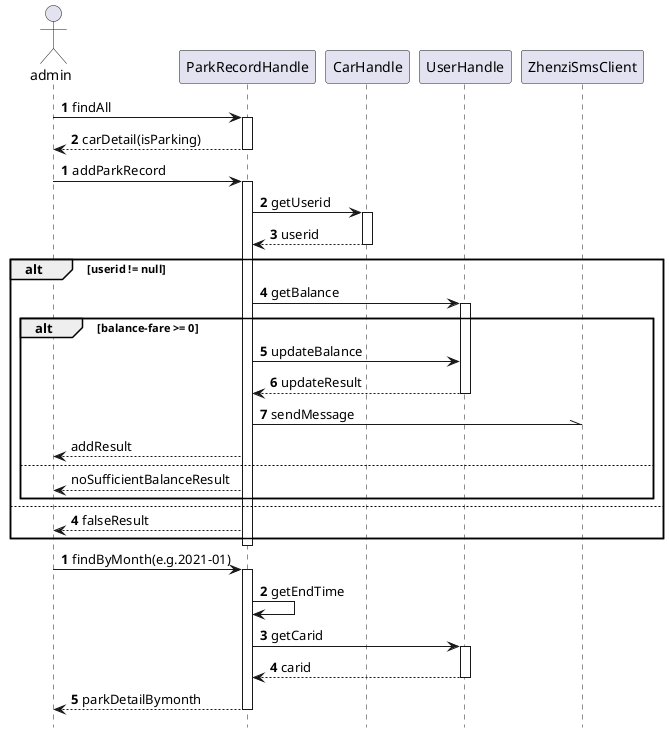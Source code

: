 @startuml
hide footbox
actor       admin       as Admin
autonumber
Admin -> ParkRecordHandle : findAll
activate ParkRecordHandle
ParkRecordHandle --> Admin : carDetail(isParking)
deactivate ParkRecordHandle

autonumber
Admin -> ParkRecordHandle : addParkRecord
activate ParkRecordHandle
ParkRecordHandle -> CarHandle :getUserid
activate CarHandle
CarHandle -->ParkRecordHandle :userid
deactivate CarHandle
alt userid != null
    ParkRecordHandle -> UserHandle : getBalance
    activate UserHandle
    alt balance-fare >= 0
	ParkRecordHandle -> UserHandle: updateBalance
	UserHandle --> ParkRecordHandle:updateResult
	deactivate UserHandle
        ParkRecordHandle -\\ ZhenziSmsClient :sendMessage
	autonumber stop
        ParkRecordHandle --> Admin: addResult
    else
    	ParkRecordHandle --> Admin:noSufficientBalanceResult
    end
else
    autonumber 4
    ParkRecordHandle -->Admin :falseResult
end
deactivate ParkRecordHandle

autonumber
Admin -> ParkRecordHandle : findByMonth(e.g.2021-01)
activate ParkRecordHandle
ParkRecordHandle -> ParkRecordHandle:getEndTime
ParkRecordHandle -> UserHandle :getCarid
activate UserHandle
UserHandle --> ParkRecordHandle :carid
deactivate UserHandle
ParkRecordHandle --> Admin:parkDetailBymonth
deactivate ParkRecordHandle
@enduml
